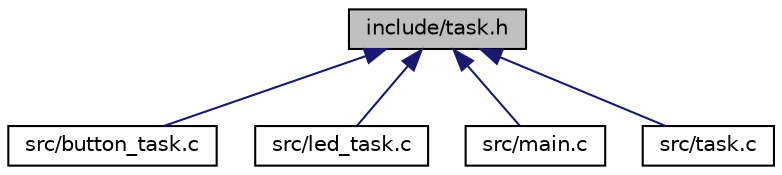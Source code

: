 digraph "include/task.h"
{
 // LATEX_PDF_SIZE
  edge [fontname="Helvetica",fontsize="10",labelfontname="Helvetica",labelfontsize="10"];
  node [fontname="Helvetica",fontsize="10",shape=record];
  Node1 [label="include/task.h",height=0.2,width=0.4,color="black", fillcolor="grey75", style="filled", fontcolor="black",tooltip="Definição da RTDB (Real-Time DataBase) e funções utilitárias para tasks."];
  Node1 -> Node2 [dir="back",color="midnightblue",fontsize="10",style="solid",fontname="Helvetica"];
  Node2 [label="src/button_task.c",height=0.2,width=0.4,color="black", fillcolor="white", style="filled",URL="$button__task_8c.html",tooltip="Funções usadas na task responsável pela leitura dos botões físicos e atualização da RTDB."];
  Node1 -> Node3 [dir="back",color="midnightblue",fontsize="10",style="solid",fontname="Helvetica"];
  Node3 [label="src/led_task.c",height=0.2,width=0.4,color="black", fillcolor="white", style="filled",URL="$led__task_8c.html",tooltip="Funções usadas na task responsável por controlar os LEDs do sistema."];
  Node1 -> Node4 [dir="back",color="midnightblue",fontsize="10",style="solid",fontname="Helvetica"];
  Node4 [label="src/main.c",height=0.2,width=0.4,color="black", fillcolor="white", style="filled",URL="$main_8c.html",tooltip="Ficheiro principal do projeto SETR Mini-Projeto."];
  Node1 -> Node5 [dir="back",color="midnightblue",fontsize="10",style="solid",fontname="Helvetica"];
  Node5 [label="src/task.c",height=0.2,width=0.4,color="black", fillcolor="white", style="filled",URL="$task_8c.html",tooltip="Funções usadas nas tasks do sistema SETR Mini-Projeto."];
}
